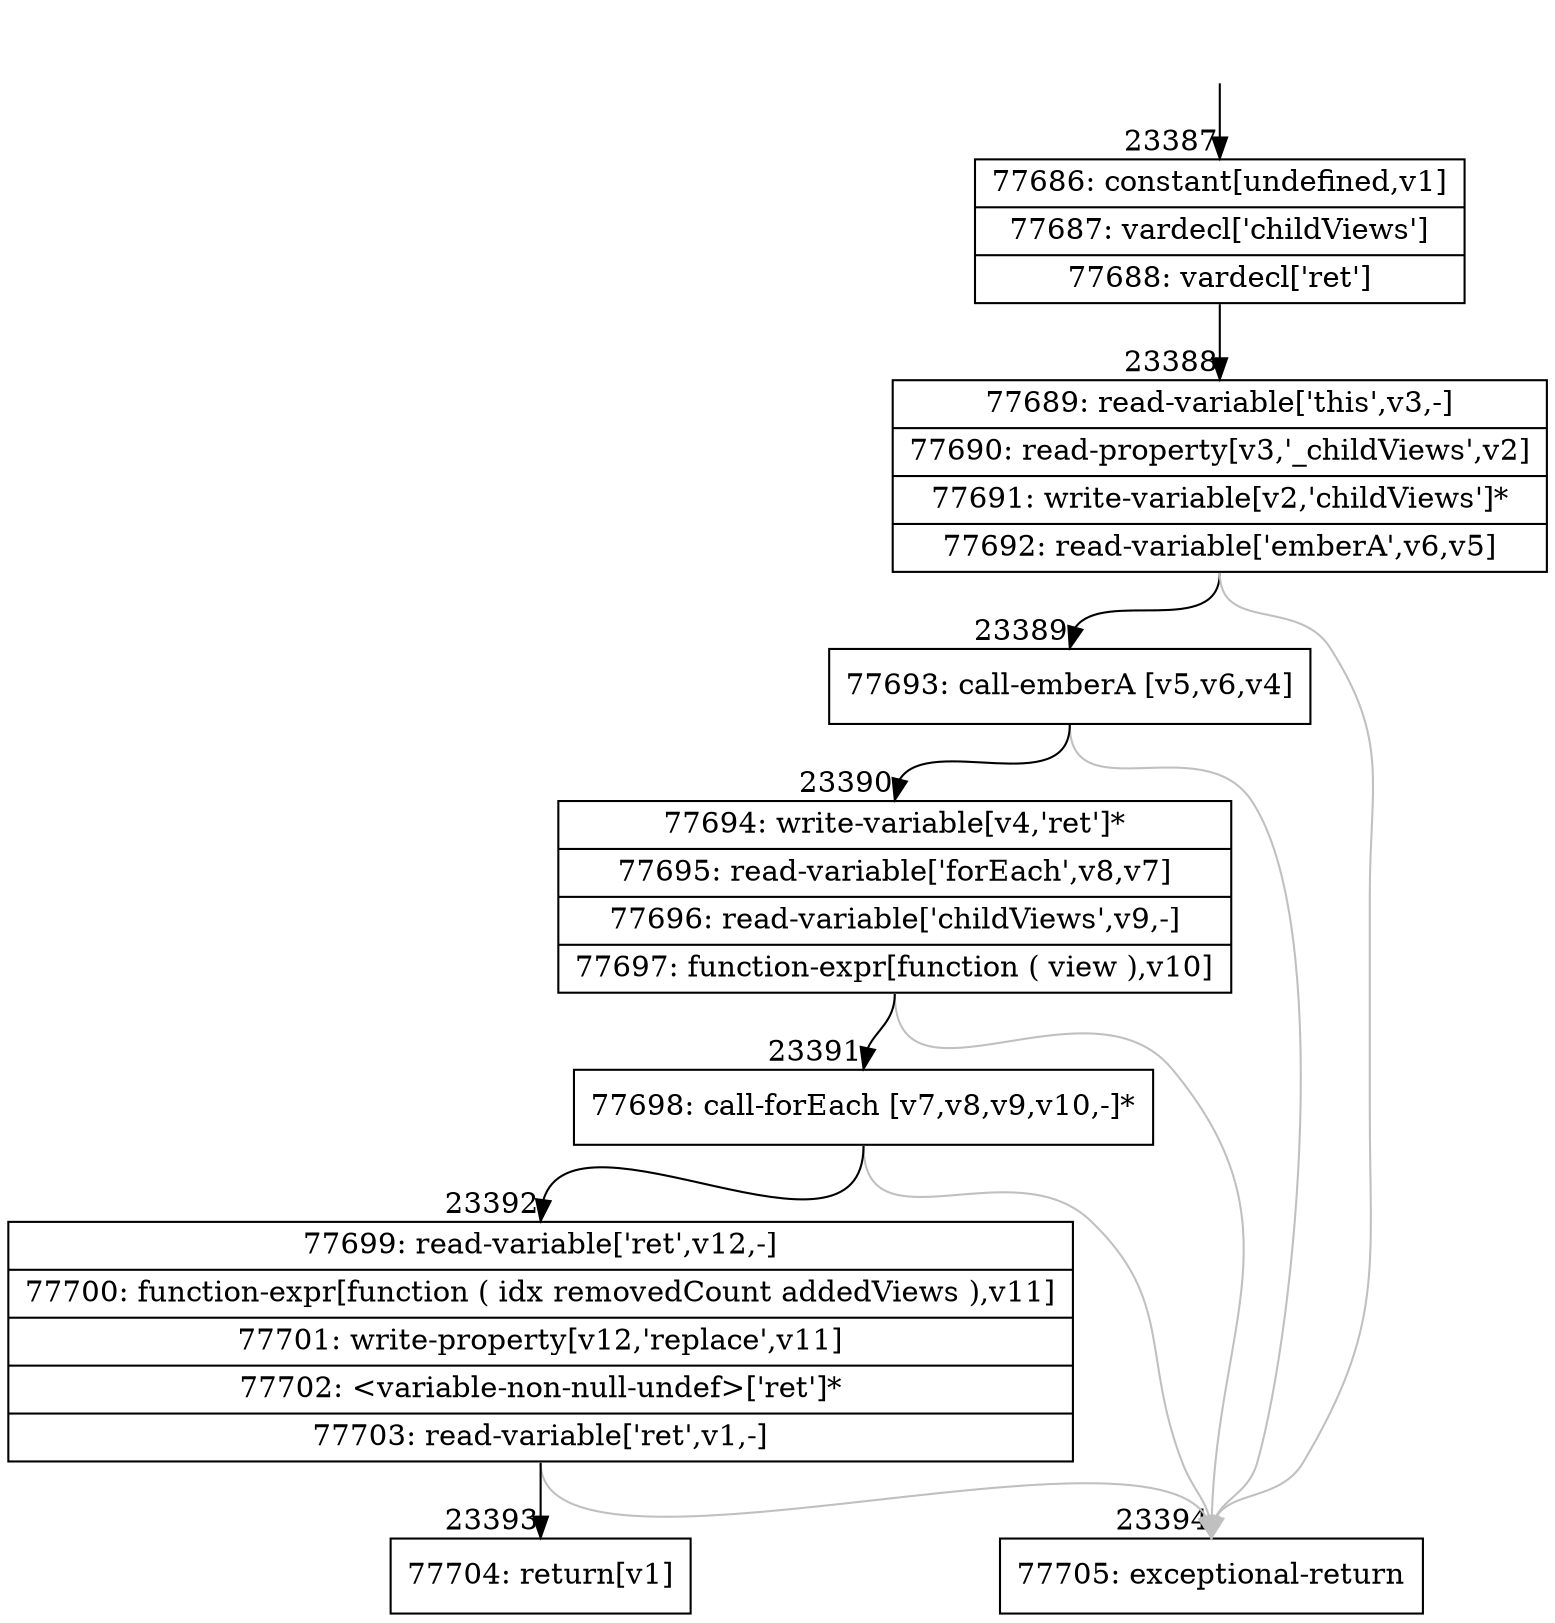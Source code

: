 digraph {
rankdir="TD"
BB_entry2044[shape=none,label=""];
BB_entry2044 -> BB23387 [tailport=s, headport=n, headlabel="    23387"]
BB23387 [shape=record label="{77686: constant[undefined,v1]|77687: vardecl['childViews']|77688: vardecl['ret']}" ] 
BB23387 -> BB23388 [tailport=s, headport=n, headlabel="      23388"]
BB23388 [shape=record label="{77689: read-variable['this',v3,-]|77690: read-property[v3,'_childViews',v2]|77691: write-variable[v2,'childViews']*|77692: read-variable['emberA',v6,v5]}" ] 
BB23388 -> BB23389 [tailport=s, headport=n, headlabel="      23389"]
BB23388 -> BB23394 [tailport=s, headport=n, color=gray, headlabel="      23394"]
BB23389 [shape=record label="{77693: call-emberA [v5,v6,v4]}" ] 
BB23389 -> BB23390 [tailport=s, headport=n, headlabel="      23390"]
BB23389 -> BB23394 [tailport=s, headport=n, color=gray]
BB23390 [shape=record label="{77694: write-variable[v4,'ret']*|77695: read-variable['forEach',v8,v7]|77696: read-variable['childViews',v9,-]|77697: function-expr[function ( view ),v10]}" ] 
BB23390 -> BB23391 [tailport=s, headport=n, headlabel="      23391"]
BB23390 -> BB23394 [tailport=s, headport=n, color=gray]
BB23391 [shape=record label="{77698: call-forEach [v7,v8,v9,v10,-]*}" ] 
BB23391 -> BB23392 [tailport=s, headport=n, headlabel="      23392"]
BB23391 -> BB23394 [tailport=s, headport=n, color=gray]
BB23392 [shape=record label="{77699: read-variable['ret',v12,-]|77700: function-expr[function ( idx removedCount addedViews ),v11]|77701: write-property[v12,'replace',v11]|77702: \<variable-non-null-undef\>['ret']*|77703: read-variable['ret',v1,-]}" ] 
BB23392 -> BB23393 [tailport=s, headport=n, headlabel="      23393"]
BB23392 -> BB23394 [tailport=s, headport=n, color=gray]
BB23393 [shape=record label="{77704: return[v1]}" ] 
BB23394 [shape=record label="{77705: exceptional-return}" ] 
//#$~ 43696
}
